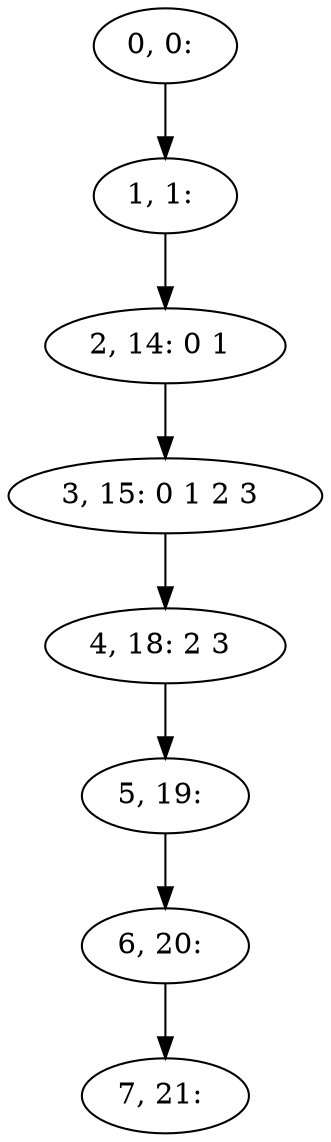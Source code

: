 digraph G {
0[label="0, 0: "];
1[label="1, 1: "];
2[label="2, 14: 0 1 "];
3[label="3, 15: 0 1 2 3 "];
4[label="4, 18: 2 3 "];
5[label="5, 19: "];
6[label="6, 20: "];
7[label="7, 21: "];
0->1 ;
1->2 ;
2->3 ;
3->4 ;
4->5 ;
5->6 ;
6->7 ;
}
